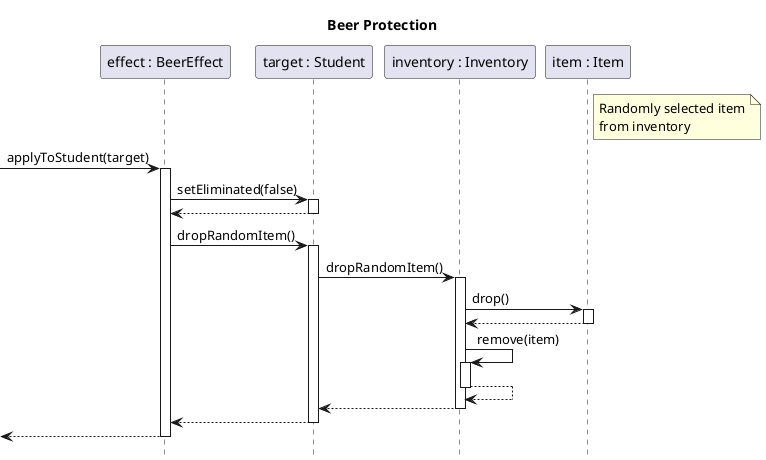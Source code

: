 @startuml effect-beer-apply-new

title Beer Protection
hide footbox

participant "effect : BeerEffect" as effect
participant "target : Student" as target
participant "inventory : Inventory" as inventory
participant "item : Item" as item

note right of item
    Randomly selected item
    from inventory
end note

[-> effect ++: applyToStudent(target)
	effect -> target ++: setEliminated(false)
	return
    effect -> target ++: dropRandomItem()
        target -> inventory ++: dropRandomItem()
            inventory -> item ++: drop()
            return
            inventory -> inventory ++: remove(item)
            return
        return
    return

return

@enduml

